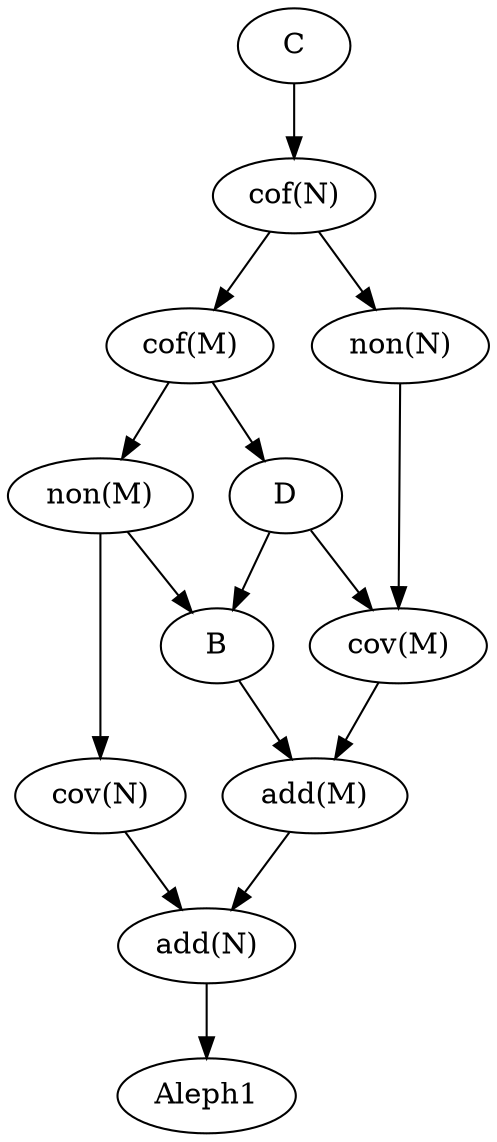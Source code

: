 digraph G {
0 [label="C"];
1 [label="cof(N)"];
2 [label="cof(M)"];
3 [label="non(N)"];
4 [label="non(M)"];
5 [label="D"];
6 [label="cov(N)"];
7 [label="B"];
8 [label="cov(M)"];
9 [label="add(M)"];
10 [label="add(N)"];
11 [label="Aleph1"];
0 -> 1;
1 -> 2;
1 -> 3;
2 -> 4;
2 -> 5;
3 -> 8;
4 -> 6;
4 -> 7;
5 -> 7;
5 -> 8;
6 -> 10;
7 -> 9;
8 -> 9;
9 -> 10;
10 -> 11;
}